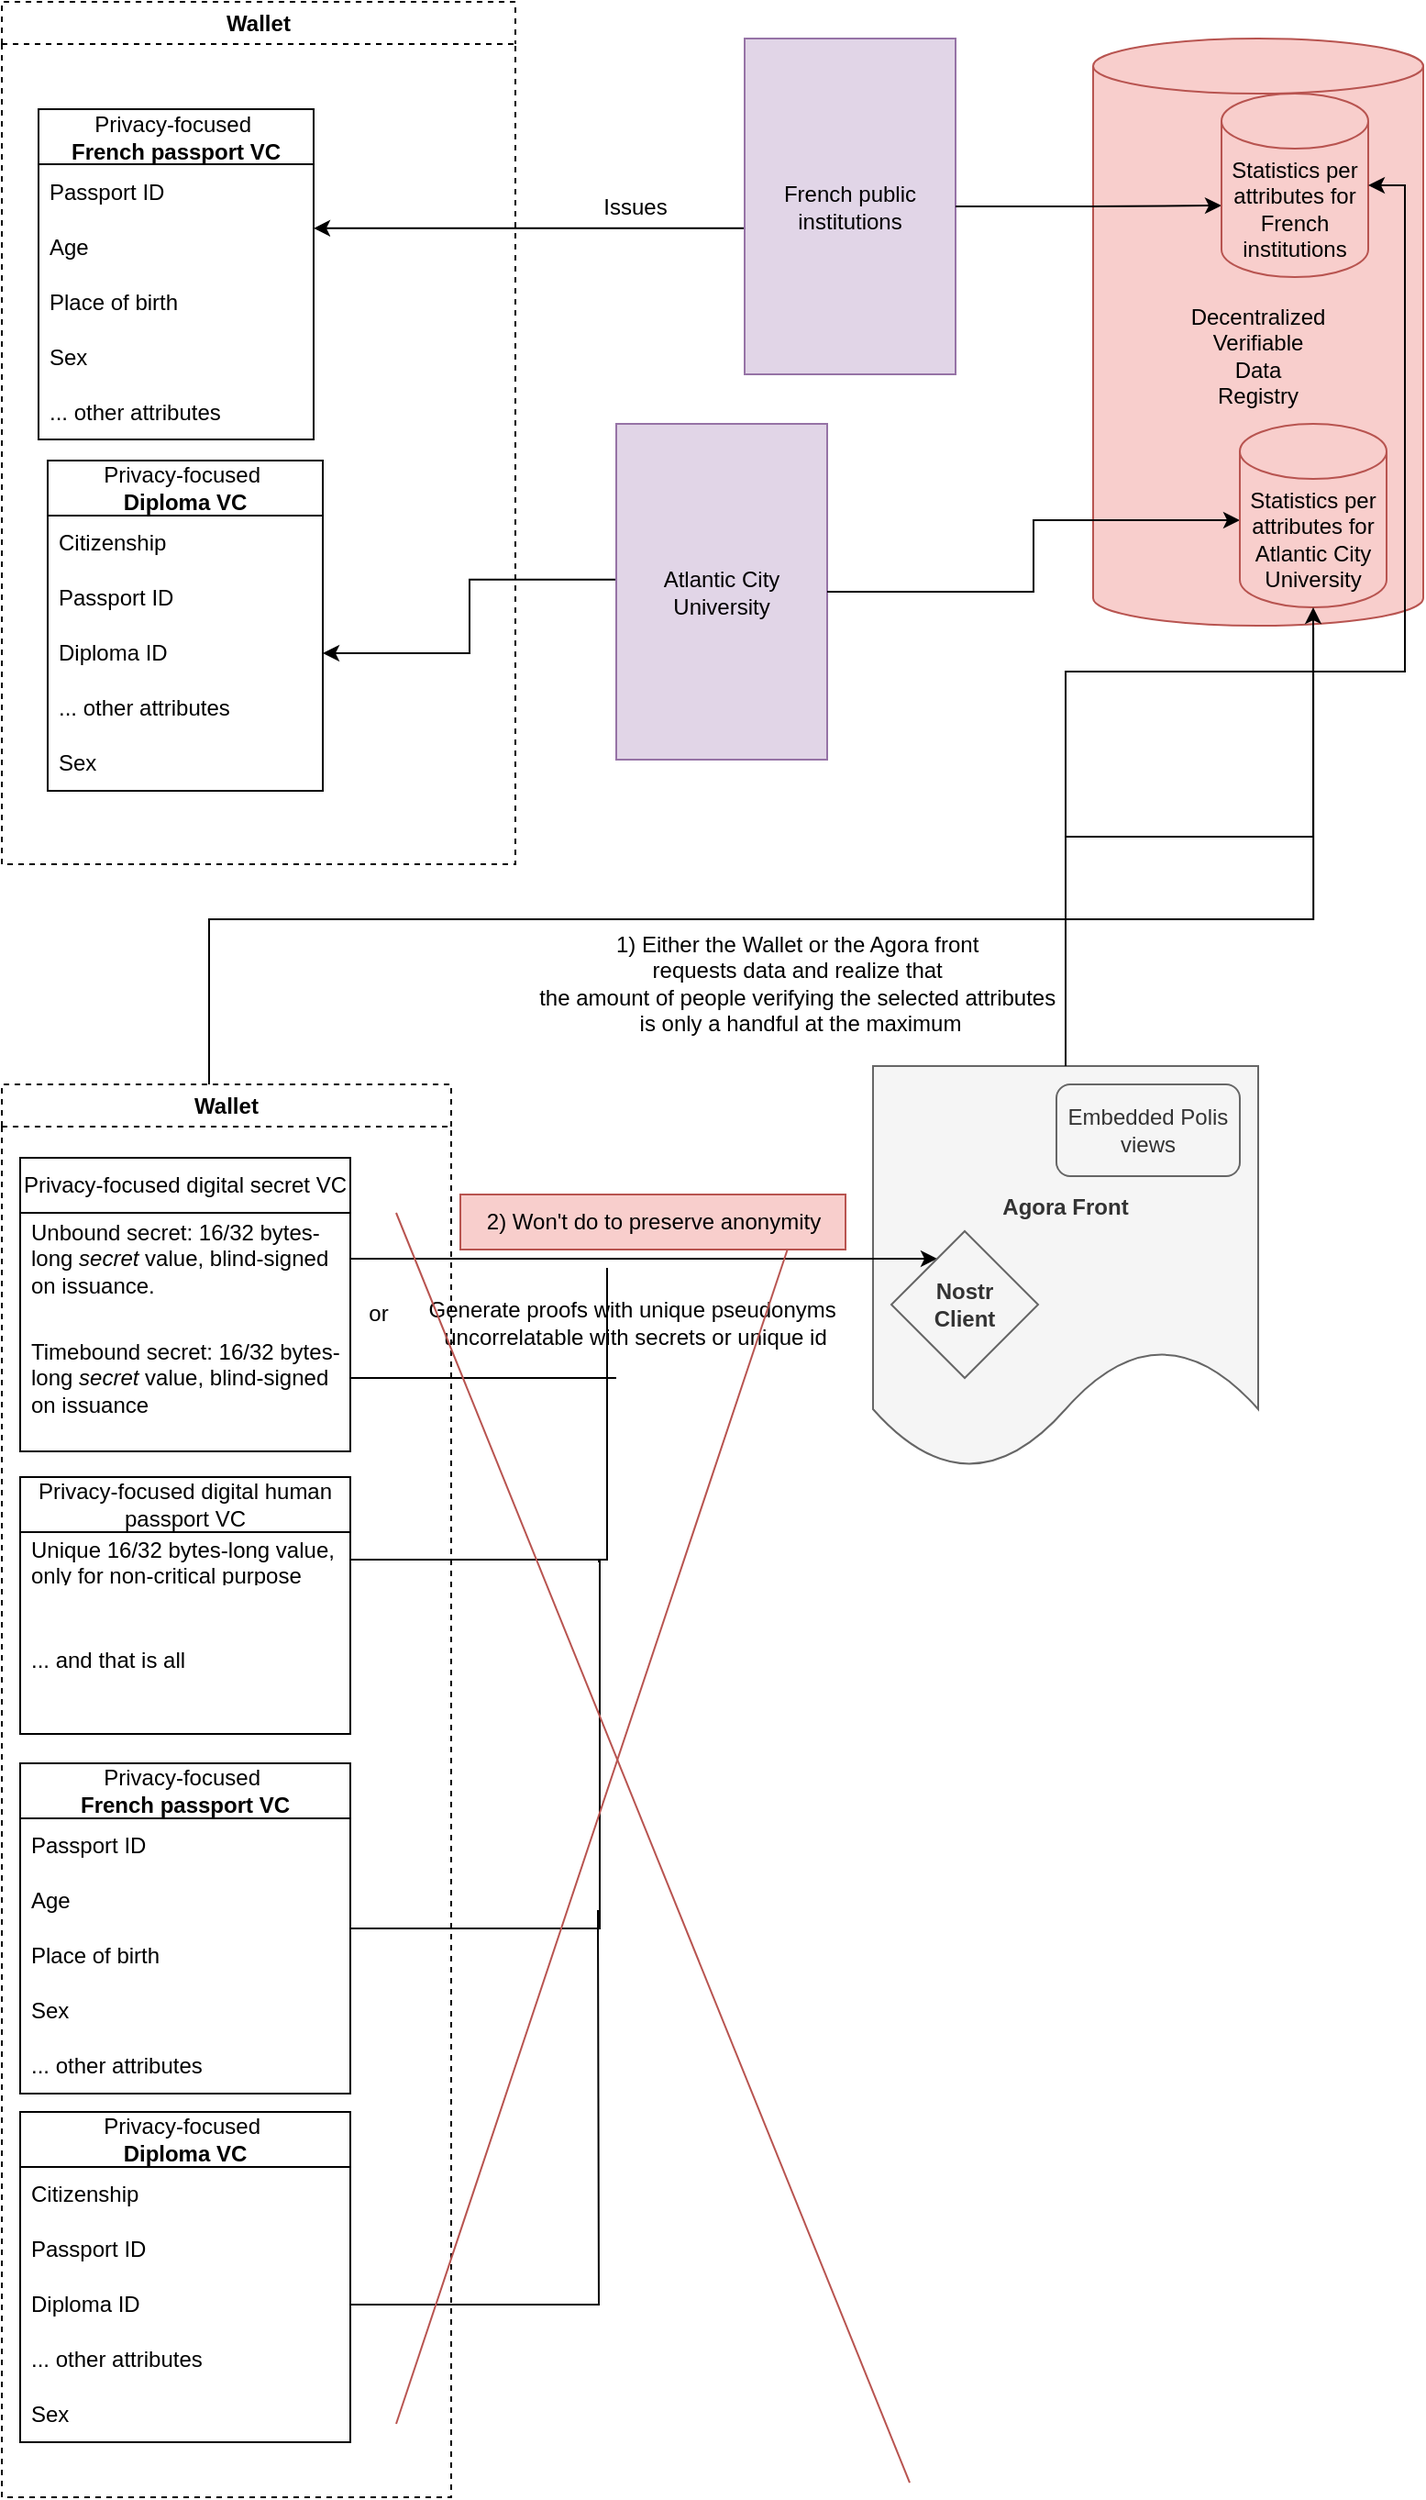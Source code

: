 <mxfile version="24.7.5">
  <diagram id="BOabqvcUT-HDXYM-wLo1" name="Page-1">
    <mxGraphModel dx="1434" dy="822" grid="1" gridSize="10" guides="1" tooltips="1" connect="1" arrows="1" fold="1" page="1" pageScale="1" pageWidth="850" pageHeight="1100" math="0" shadow="0">
      <root>
        <mxCell id="0" />
        <mxCell id="1" parent="0" />
        <mxCell id="MHCM0cQoQ7_CIhpQqt6W-55" value="&lt;div style=&quot;text-align: justify;&quot;&gt;&lt;span style=&quot;background-color: initial;&quot;&gt;Agora Front&lt;/span&gt;&lt;/div&gt;" style="shape=document;whiteSpace=wrap;html=1;boundedLbl=1;fontStyle=1;fillColor=#f5f5f5;fontColor=#333333;strokeColor=#666666;" parent="1" vertex="1">
          <mxGeometry x="500" y="1000" width="210" height="220" as="geometry" />
        </mxCell>
        <mxCell id="MHCM0cQoQ7_CIhpQqt6W-19" style="edgeStyle=orthogonalEdgeStyle;rounded=0;orthogonalLoop=1;jettySize=auto;html=1;exitX=1;exitY=0.5;exitDx=0;exitDy=0;" parent="1" source="MHCM0cQoQ7_CIhpQqt6W-40" target="MHCM0cQoQ7_CIhpQqt6W-44" edge="1">
          <mxGeometry relative="1" as="geometry">
            <mxPoint x="230" y="1085" as="sourcePoint" />
            <mxPoint x="510" y="1130" as="targetPoint" />
            <Array as="points">
              <mxPoint x="440" y="1105" />
              <mxPoint x="440" y="1105" />
            </Array>
          </mxGeometry>
        </mxCell>
        <mxCell id="MHCM0cQoQ7_CIhpQqt6W-25" style="edgeStyle=orthogonalEdgeStyle;rounded=0;orthogonalLoop=1;jettySize=auto;html=1;entryX=1;entryY=0.5;entryDx=0;entryDy=0;exitX=0;exitY=0.464;exitDx=0;exitDy=0;exitPerimeter=0;" parent="1" target="giGHLxBfAEVUItViNjpn-11" edge="1" source="9nqw4tdUZu72CzklbR2p-28">
          <mxGeometry relative="1" as="geometry">
            <Array as="points" />
            <mxPoint x="525" y="771.5" as="sourcePoint" />
            <mxPoint x="216.08" y="771.54" as="targetPoint" />
          </mxGeometry>
        </mxCell>
        <mxCell id="MHCM0cQoQ7_CIhpQqt6W-27" value="Privacy-focused&amp;nbsp;&lt;div&gt;&lt;b&gt;French passport VC&lt;/b&gt;&lt;/div&gt;" style="swimlane;fontStyle=0;childLayout=stackLayout;horizontal=1;startSize=30;horizontalStack=0;resizeParent=1;resizeParentMax=0;resizeLast=0;collapsible=1;marginBottom=0;whiteSpace=wrap;html=1;" parent="1" vertex="1">
          <mxGeometry x="45" y="478.5" width="150" height="180" as="geometry" />
        </mxCell>
        <mxCell id="MHCM0cQoQ7_CIhpQqt6W-28" value="Passport ID" style="text;strokeColor=none;fillColor=none;align=left;verticalAlign=middle;spacingLeft=4;spacingRight=4;overflow=hidden;points=[[0,0.5],[1,0.5]];portConstraint=eastwest;rotatable=0;whiteSpace=wrap;html=1;" parent="MHCM0cQoQ7_CIhpQqt6W-27" vertex="1">
          <mxGeometry y="30" width="150" height="30" as="geometry" />
        </mxCell>
        <mxCell id="MHCM0cQoQ7_CIhpQqt6W-29" value="Age" style="text;strokeColor=none;fillColor=none;align=left;verticalAlign=middle;spacingLeft=4;spacingRight=4;overflow=hidden;points=[[0,0.5],[1,0.5]];portConstraint=eastwest;rotatable=0;whiteSpace=wrap;html=1;" parent="MHCM0cQoQ7_CIhpQqt6W-27" vertex="1">
          <mxGeometry y="60" width="150" height="30" as="geometry" />
        </mxCell>
        <mxCell id="giGHLxBfAEVUItViNjpn-6" value="Place of birth" style="text;strokeColor=none;fillColor=none;align=left;verticalAlign=middle;spacingLeft=4;spacingRight=4;overflow=hidden;points=[[0,0.5],[1,0.5]];portConstraint=eastwest;rotatable=0;whiteSpace=wrap;html=1;" vertex="1" parent="MHCM0cQoQ7_CIhpQqt6W-27">
          <mxGeometry y="90" width="150" height="30" as="geometry" />
        </mxCell>
        <mxCell id="giGHLxBfAEVUItViNjpn-7" value="Sex" style="text;strokeColor=none;fillColor=none;align=left;verticalAlign=middle;spacingLeft=4;spacingRight=4;overflow=hidden;points=[[0,0.5],[1,0.5]];portConstraint=eastwest;rotatable=0;whiteSpace=wrap;html=1;" vertex="1" parent="MHCM0cQoQ7_CIhpQqt6W-27">
          <mxGeometry y="120" width="150" height="30" as="geometry" />
        </mxCell>
        <mxCell id="giGHLxBfAEVUItViNjpn-8" value="... other attributes" style="text;strokeColor=none;fillColor=none;align=left;verticalAlign=middle;spacingLeft=4;spacingRight=4;overflow=hidden;points=[[0,0.5],[1,0.5]];portConstraint=eastwest;rotatable=0;whiteSpace=wrap;html=1;" vertex="1" parent="MHCM0cQoQ7_CIhpQqt6W-27">
          <mxGeometry y="150" width="150" height="30" as="geometry" />
        </mxCell>
        <mxCell id="MHCM0cQoQ7_CIhpQqt6W-31" style="edgeStyle=orthogonalEdgeStyle;rounded=0;orthogonalLoop=1;jettySize=auto;html=1;entryX=1;entryY=0.163;entryDx=0;entryDy=0;entryPerimeter=0;exitX=0.035;exitY=0.574;exitDx=0;exitDy=0;exitPerimeter=0;" parent="1" target="MHCM0cQoQ7_CIhpQqt6W-29" edge="1" source="9nqw4tdUZu72CzklbR2p-29">
          <mxGeometry relative="1" as="geometry">
            <Array as="points">
              <mxPoint x="434" y="543" />
            </Array>
            <mxPoint x="522.5" y="551.5" as="sourcePoint" />
            <mxPoint x="235" y="551.5" as="targetPoint" />
          </mxGeometry>
        </mxCell>
        <mxCell id="MHCM0cQoQ7_CIhpQqt6W-32" value="Issues" style="text;html=1;align=center;verticalAlign=middle;resizable=0;points=[];autosize=1;strokeColor=none;fillColor=none;" parent="1" vertex="1">
          <mxGeometry x="340" y="516.5" width="60" height="30" as="geometry" />
        </mxCell>
        <mxCell id="MHCM0cQoQ7_CIhpQqt6W-39" value="Privacy-focused digital secret VC" style="swimlane;fontStyle=0;childLayout=stackLayout;horizontal=1;startSize=30;horizontalStack=0;resizeParent=1;resizeParentMax=0;resizeLast=0;collapsible=1;marginBottom=0;whiteSpace=wrap;html=1;" parent="1" vertex="1">
          <mxGeometry x="35" y="1050" width="180" height="160" as="geometry" />
        </mxCell>
        <mxCell id="MHCM0cQoQ7_CIhpQqt6W-40" value="Unbound secret: 16/32 bytes-long&amp;nbsp;&lt;i&gt;secret&lt;/i&gt;&amp;nbsp;value, blind-signed on issuance." style="text;strokeColor=none;fillColor=none;align=left;verticalAlign=middle;spacingLeft=4;spacingRight=4;overflow=hidden;points=[[0,0.5],[1,0.5]];portConstraint=eastwest;rotatable=0;whiteSpace=wrap;html=1;" parent="MHCM0cQoQ7_CIhpQqt6W-39" vertex="1">
          <mxGeometry y="30" width="180" height="50" as="geometry" />
        </mxCell>
        <mxCell id="MHCM0cQoQ7_CIhpQqt6W-42" style="edgeStyle=orthogonalEdgeStyle;rounded=0;orthogonalLoop=1;jettySize=auto;html=1;endArrow=none;endFill=0;" parent="MHCM0cQoQ7_CIhpQqt6W-39" source="MHCM0cQoQ7_CIhpQqt6W-41" edge="1">
          <mxGeometry relative="1" as="geometry">
            <mxPoint x="325" y="120" as="targetPoint" />
          </mxGeometry>
        </mxCell>
        <mxCell id="MHCM0cQoQ7_CIhpQqt6W-41" value="Timebound secret: 16/32 bytes-long &lt;i&gt;secret &lt;/i&gt;value, blind-signed on issuance" style="text;strokeColor=none;fillColor=none;align=left;verticalAlign=middle;spacingLeft=4;spacingRight=4;overflow=hidden;points=[[0,0.5],[1,0.5]];portConstraint=eastwest;rotatable=0;whiteSpace=wrap;html=1;" parent="MHCM0cQoQ7_CIhpQqt6W-39" vertex="1">
          <mxGeometry y="80" width="180" height="80" as="geometry" />
        </mxCell>
        <mxCell id="MHCM0cQoQ7_CIhpQqt6W-43" value="Generate proofs with unique pseudonyms&amp;nbsp;&lt;div&gt;uncorrelatable with secrets or unique id&lt;/div&gt;" style="text;html=1;align=center;verticalAlign=middle;resizable=0;points=[];autosize=1;strokeColor=none;fillColor=none;" parent="1" vertex="1">
          <mxGeometry x="245" y="1120" width="250" height="40" as="geometry" />
        </mxCell>
        <mxCell id="MHCM0cQoQ7_CIhpQqt6W-44" value="&lt;b&gt;Nostr&lt;/b&gt;&lt;div&gt;&lt;b&gt;Client&lt;/b&gt;&lt;/div&gt;" style="rhombus;whiteSpace=wrap;html=1;fillColor=#f5f5f5;fontColor=#333333;strokeColor=#666666;" parent="1" vertex="1">
          <mxGeometry x="510" y="1090" width="80" height="80" as="geometry" />
        </mxCell>
        <mxCell id="MHCM0cQoQ7_CIhpQqt6W-50" value="or" style="text;html=1;align=center;verticalAlign=middle;resizable=0;points=[];autosize=1;strokeColor=none;fillColor=none;" parent="1" vertex="1">
          <mxGeometry x="215" y="1120" width="30" height="30" as="geometry" />
        </mxCell>
        <mxCell id="giGHLxBfAEVUItViNjpn-43" style="edgeStyle=orthogonalEdgeStyle;rounded=0;orthogonalLoop=1;jettySize=auto;html=1;endArrow=none;endFill=0;entryX=0.667;entryY=1.003;entryDx=0;entryDy=0;entryPerimeter=0;" edge="1" parent="1" source="9nqw4tdUZu72CzklbR2p-24" target="fR_ARmtr7QuyC3QkmkuL-1">
          <mxGeometry relative="1" as="geometry">
            <mxPoint x="600" y="920" as="targetPoint" />
            <Array as="points">
              <mxPoint x="138" y="920" />
              <mxPoint x="740" y="920" />
            </Array>
          </mxGeometry>
        </mxCell>
        <mxCell id="9nqw4tdUZu72CzklbR2p-24" value="Wallet" style="swimlane;whiteSpace=wrap;html=1;dashed=1;" parent="1" vertex="1">
          <mxGeometry x="25" y="1010" width="245" height="770" as="geometry" />
        </mxCell>
        <mxCell id="MHCM0cQoQ7_CIhpQqt6W-20" style="edgeStyle=orthogonalEdgeStyle;rounded=0;orthogonalLoop=1;jettySize=auto;html=1;endArrow=none;endFill=0;exitX=1;exitY=0.5;exitDx=0;exitDy=0;" parent="9nqw4tdUZu72CzklbR2p-24" source="MHCM0cQoQ7_CIhpQqt6W-37" edge="1">
          <mxGeometry relative="1" as="geometry">
            <mxPoint x="330" y="100" as="targetPoint" />
            <mxPoint x="200" y="39" as="sourcePoint" />
            <Array as="points">
              <mxPoint x="330" y="259" />
              <mxPoint x="330" y="100" />
            </Array>
          </mxGeometry>
        </mxCell>
        <mxCell id="MHCM0cQoQ7_CIhpQqt6W-36" value="Privacy-focused digital human passport VC" style="swimlane;fontStyle=0;childLayout=stackLayout;horizontal=1;startSize=30;horizontalStack=0;resizeParent=1;resizeParentMax=0;resizeLast=0;collapsible=1;marginBottom=0;whiteSpace=wrap;html=1;" parent="9nqw4tdUZu72CzklbR2p-24" vertex="1">
          <mxGeometry x="10" y="214" width="180" height="140" as="geometry" />
        </mxCell>
        <mxCell id="MHCM0cQoQ7_CIhpQqt6W-37" value="Unique 16/32 bytes-long value, only for non-critical purpose" style="text;strokeColor=none;fillColor=none;align=left;verticalAlign=middle;spacingLeft=4;spacingRight=4;overflow=hidden;points=[[0,0.5],[1,0.5]];portConstraint=eastwest;rotatable=0;whiteSpace=wrap;html=1;" parent="MHCM0cQoQ7_CIhpQqt6W-36" vertex="1">
          <mxGeometry y="30" width="180" height="30" as="geometry" />
        </mxCell>
        <mxCell id="MHCM0cQoQ7_CIhpQqt6W-38" value="... and that is all" style="text;strokeColor=none;fillColor=none;align=left;verticalAlign=middle;spacingLeft=4;spacingRight=4;overflow=hidden;points=[[0,0.5],[1,0.5]];portConstraint=eastwest;rotatable=0;whiteSpace=wrap;html=1;" parent="MHCM0cQoQ7_CIhpQqt6W-36" vertex="1">
          <mxGeometry y="60" width="180" height="80" as="geometry" />
        </mxCell>
        <mxCell id="giGHLxBfAEVUItViNjpn-33" style="edgeStyle=orthogonalEdgeStyle;rounded=0;orthogonalLoop=1;jettySize=auto;html=1;endArrow=none;endFill=0;" edge="1" parent="9nqw4tdUZu72CzklbR2p-24" source="giGHLxBfAEVUItViNjpn-20">
          <mxGeometry relative="1" as="geometry">
            <mxPoint x="325" y="260" as="targetPoint" />
            <Array as="points">
              <mxPoint x="326" y="460" />
            </Array>
          </mxGeometry>
        </mxCell>
        <mxCell id="giGHLxBfAEVUItViNjpn-20" value="Privacy-focused&amp;nbsp;&lt;div&gt;&lt;b&gt;French passport VC&lt;/b&gt;&lt;/div&gt;" style="swimlane;fontStyle=0;childLayout=stackLayout;horizontal=1;startSize=30;horizontalStack=0;resizeParent=1;resizeParentMax=0;resizeLast=0;collapsible=1;marginBottom=0;whiteSpace=wrap;html=1;" vertex="1" parent="9nqw4tdUZu72CzklbR2p-24">
          <mxGeometry x="10" y="370" width="180" height="180" as="geometry" />
        </mxCell>
        <mxCell id="giGHLxBfAEVUItViNjpn-21" value="Passport ID" style="text;strokeColor=none;fillColor=none;align=left;verticalAlign=middle;spacingLeft=4;spacingRight=4;overflow=hidden;points=[[0,0.5],[1,0.5]];portConstraint=eastwest;rotatable=0;whiteSpace=wrap;html=1;" vertex="1" parent="giGHLxBfAEVUItViNjpn-20">
          <mxGeometry y="30" width="180" height="30" as="geometry" />
        </mxCell>
        <mxCell id="giGHLxBfAEVUItViNjpn-22" value="Age" style="text;strokeColor=none;fillColor=none;align=left;verticalAlign=middle;spacingLeft=4;spacingRight=4;overflow=hidden;points=[[0,0.5],[1,0.5]];portConstraint=eastwest;rotatable=0;whiteSpace=wrap;html=1;" vertex="1" parent="giGHLxBfAEVUItViNjpn-20">
          <mxGeometry y="60" width="180" height="30" as="geometry" />
        </mxCell>
        <mxCell id="giGHLxBfAEVUItViNjpn-23" value="Place of birth" style="text;strokeColor=none;fillColor=none;align=left;verticalAlign=middle;spacingLeft=4;spacingRight=4;overflow=hidden;points=[[0,0.5],[1,0.5]];portConstraint=eastwest;rotatable=0;whiteSpace=wrap;html=1;" vertex="1" parent="giGHLxBfAEVUItViNjpn-20">
          <mxGeometry y="90" width="180" height="30" as="geometry" />
        </mxCell>
        <mxCell id="giGHLxBfAEVUItViNjpn-24" value="Sex" style="text;strokeColor=none;fillColor=none;align=left;verticalAlign=middle;spacingLeft=4;spacingRight=4;overflow=hidden;points=[[0,0.5],[1,0.5]];portConstraint=eastwest;rotatable=0;whiteSpace=wrap;html=1;" vertex="1" parent="giGHLxBfAEVUItViNjpn-20">
          <mxGeometry y="120" width="180" height="30" as="geometry" />
        </mxCell>
        <mxCell id="giGHLxBfAEVUItViNjpn-25" value="... other attributes" style="text;strokeColor=none;fillColor=none;align=left;verticalAlign=middle;spacingLeft=4;spacingRight=4;overflow=hidden;points=[[0,0.5],[1,0.5]];portConstraint=eastwest;rotatable=0;whiteSpace=wrap;html=1;" vertex="1" parent="giGHLxBfAEVUItViNjpn-20">
          <mxGeometry y="150" width="180" height="30" as="geometry" />
        </mxCell>
        <mxCell id="giGHLxBfAEVUItViNjpn-26" value="Privacy-focused&amp;nbsp;&lt;div&gt;&lt;b&gt;Diploma VC&lt;/b&gt;&lt;/div&gt;" style="swimlane;fontStyle=0;childLayout=stackLayout;horizontal=1;startSize=30;horizontalStack=0;resizeParent=1;resizeParentMax=0;resizeLast=0;collapsible=1;marginBottom=0;whiteSpace=wrap;html=1;" vertex="1" parent="9nqw4tdUZu72CzklbR2p-24">
          <mxGeometry x="10" y="560" width="180" height="180" as="geometry" />
        </mxCell>
        <mxCell id="giGHLxBfAEVUItViNjpn-27" value="Citizenship" style="text;strokeColor=none;fillColor=none;align=left;verticalAlign=middle;spacingLeft=4;spacingRight=4;overflow=hidden;points=[[0,0.5],[1,0.5]];portConstraint=eastwest;rotatable=0;whiteSpace=wrap;html=1;" vertex="1" parent="giGHLxBfAEVUItViNjpn-26">
          <mxGeometry y="30" width="180" height="30" as="geometry" />
        </mxCell>
        <mxCell id="giGHLxBfAEVUItViNjpn-28" value="Passport ID" style="text;strokeColor=none;fillColor=none;align=left;verticalAlign=middle;spacingLeft=4;spacingRight=4;overflow=hidden;points=[[0,0.5],[1,0.5]];portConstraint=eastwest;rotatable=0;whiteSpace=wrap;html=1;" vertex="1" parent="giGHLxBfAEVUItViNjpn-26">
          <mxGeometry y="60" width="180" height="30" as="geometry" />
        </mxCell>
        <mxCell id="giGHLxBfAEVUItViNjpn-35" style="edgeStyle=orthogonalEdgeStyle;rounded=0;orthogonalLoop=1;jettySize=auto;html=1;endArrow=none;endFill=0;" edge="1" parent="giGHLxBfAEVUItViNjpn-26" source="giGHLxBfAEVUItViNjpn-29">
          <mxGeometry relative="1" as="geometry">
            <mxPoint x="315" y="-110" as="targetPoint" />
          </mxGeometry>
        </mxCell>
        <mxCell id="giGHLxBfAEVUItViNjpn-29" value="Diploma ID" style="text;strokeColor=none;fillColor=none;align=left;verticalAlign=middle;spacingLeft=4;spacingRight=4;overflow=hidden;points=[[0,0.5],[1,0.5]];portConstraint=eastwest;rotatable=0;whiteSpace=wrap;html=1;" vertex="1" parent="giGHLxBfAEVUItViNjpn-26">
          <mxGeometry y="90" width="180" height="30" as="geometry" />
        </mxCell>
        <mxCell id="giGHLxBfAEVUItViNjpn-30" value="... other attributes" style="text;strokeColor=none;fillColor=none;align=left;verticalAlign=middle;spacingLeft=4;spacingRight=4;overflow=hidden;points=[[0,0.5],[1,0.5]];portConstraint=eastwest;rotatable=0;whiteSpace=wrap;html=1;" vertex="1" parent="giGHLxBfAEVUItViNjpn-26">
          <mxGeometry y="120" width="180" height="30" as="geometry" />
        </mxCell>
        <mxCell id="giGHLxBfAEVUItViNjpn-31" value="Sex" style="text;strokeColor=none;fillColor=none;align=left;verticalAlign=middle;spacingLeft=4;spacingRight=4;overflow=hidden;points=[[0,0.5],[1,0.5]];portConstraint=eastwest;rotatable=0;whiteSpace=wrap;html=1;" vertex="1" parent="giGHLxBfAEVUItViNjpn-26">
          <mxGeometry y="150" width="180" height="30" as="geometry" />
        </mxCell>
        <mxCell id="9nqw4tdUZu72CzklbR2p-28" value="&lt;div&gt;Atlantic City University&lt;/div&gt;" style="rounded=0;whiteSpace=wrap;html=1;fillColor=#e1d5e7;strokeColor=#9673a6;" parent="1" vertex="1">
          <mxGeometry x="360" y="650" width="115" height="183" as="geometry" />
        </mxCell>
        <mxCell id="9nqw4tdUZu72CzklbR2p-29" value="French public institutions" style="rounded=0;whiteSpace=wrap;html=1;fillColor=#e1d5e7;strokeColor=#9673a6;" parent="1" vertex="1">
          <mxGeometry x="430" y="440" width="115" height="183" as="geometry" />
        </mxCell>
        <mxCell id="9nqw4tdUZu72CzklbR2p-31" value="Wallet" style="swimlane;whiteSpace=wrap;html=1;dashed=1;" parent="1" vertex="1">
          <mxGeometry x="25" y="420" width="280" height="470" as="geometry" />
        </mxCell>
        <mxCell id="giGHLxBfAEVUItViNjpn-9" value="Privacy-focused&amp;nbsp;&lt;div&gt;&lt;b&gt;Diploma VC&lt;/b&gt;&lt;/div&gt;" style="swimlane;fontStyle=0;childLayout=stackLayout;horizontal=1;startSize=30;horizontalStack=0;resizeParent=1;resizeParentMax=0;resizeLast=0;collapsible=1;marginBottom=0;whiteSpace=wrap;html=1;" vertex="1" parent="9nqw4tdUZu72CzklbR2p-31">
          <mxGeometry x="25" y="250" width="150" height="180" as="geometry" />
        </mxCell>
        <mxCell id="giGHLxBfAEVUItViNjpn-15" value="Citizenship" style="text;strokeColor=none;fillColor=none;align=left;verticalAlign=middle;spacingLeft=4;spacingRight=4;overflow=hidden;points=[[0,0.5],[1,0.5]];portConstraint=eastwest;rotatable=0;whiteSpace=wrap;html=1;" vertex="1" parent="giGHLxBfAEVUItViNjpn-9">
          <mxGeometry y="30" width="150" height="30" as="geometry" />
        </mxCell>
        <mxCell id="giGHLxBfAEVUItViNjpn-10" value="Passport ID" style="text;strokeColor=none;fillColor=none;align=left;verticalAlign=middle;spacingLeft=4;spacingRight=4;overflow=hidden;points=[[0,0.5],[1,0.5]];portConstraint=eastwest;rotatable=0;whiteSpace=wrap;html=1;" vertex="1" parent="giGHLxBfAEVUItViNjpn-9">
          <mxGeometry y="60" width="150" height="30" as="geometry" />
        </mxCell>
        <mxCell id="giGHLxBfAEVUItViNjpn-11" value="Diploma ID" style="text;strokeColor=none;fillColor=none;align=left;verticalAlign=middle;spacingLeft=4;spacingRight=4;overflow=hidden;points=[[0,0.5],[1,0.5]];portConstraint=eastwest;rotatable=0;whiteSpace=wrap;html=1;" vertex="1" parent="giGHLxBfAEVUItViNjpn-9">
          <mxGeometry y="90" width="150" height="30" as="geometry" />
        </mxCell>
        <mxCell id="giGHLxBfAEVUItViNjpn-12" value="... other attributes" style="text;strokeColor=none;fillColor=none;align=left;verticalAlign=middle;spacingLeft=4;spacingRight=4;overflow=hidden;points=[[0,0.5],[1,0.5]];portConstraint=eastwest;rotatable=0;whiteSpace=wrap;html=1;" vertex="1" parent="giGHLxBfAEVUItViNjpn-9">
          <mxGeometry y="120" width="150" height="30" as="geometry" />
        </mxCell>
        <mxCell id="giGHLxBfAEVUItViNjpn-13" value="Sex" style="text;strokeColor=none;fillColor=none;align=left;verticalAlign=middle;spacingLeft=4;spacingRight=4;overflow=hidden;points=[[0,0.5],[1,0.5]];portConstraint=eastwest;rotatable=0;whiteSpace=wrap;html=1;" vertex="1" parent="giGHLxBfAEVUItViNjpn-9">
          <mxGeometry y="150" width="150" height="30" as="geometry" />
        </mxCell>
        <mxCell id="fR_ARmtr7QuyC3QkmkuL-1" value="Decentralized&lt;div&gt;Verifiable&lt;div&gt;Data&lt;/div&gt;&lt;div&gt;Registry&lt;/div&gt;&lt;/div&gt;" style="shape=cylinder3;whiteSpace=wrap;html=1;boundedLbl=1;backgroundOutline=1;size=15;fillColor=#f8cecc;strokeColor=#b85450;" parent="1" vertex="1">
          <mxGeometry x="620" y="440" width="180" height="320" as="geometry" />
        </mxCell>
        <mxCell id="fR_ARmtr7QuyC3QkmkuL-2" style="edgeStyle=orthogonalEdgeStyle;rounded=0;orthogonalLoop=1;jettySize=auto;html=1;entryX=0;entryY=0.61;entryDx=0;entryDy=0;entryPerimeter=0;" parent="1" source="9nqw4tdUZu72CzklbR2p-29" target="giGHLxBfAEVUItViNjpn-18" edge="1">
          <mxGeometry relative="1" as="geometry">
            <mxPoint x="734" y="531" as="targetPoint" />
          </mxGeometry>
        </mxCell>
        <mxCell id="fR_ARmtr7QuyC3QkmkuL-3" style="edgeStyle=orthogonalEdgeStyle;rounded=0;orthogonalLoop=1;jettySize=auto;html=1;entryX=0;entryY=0;entryDx=0;entryDy=52.5;entryPerimeter=0;" parent="1" source="9nqw4tdUZu72CzklbR2p-28" target="giGHLxBfAEVUItViNjpn-17" edge="1">
          <mxGeometry relative="1" as="geometry" />
        </mxCell>
        <mxCell id="fR_ARmtr7QuyC3QkmkuL-11" value="Embedded Polis views" style="rounded=1;whiteSpace=wrap;html=1;fillColor=#f5f5f5;fontColor=#333333;strokeColor=#666666;" parent="1" vertex="1">
          <mxGeometry x="600" y="1010" width="100" height="50" as="geometry" />
        </mxCell>
        <mxCell id="giGHLxBfAEVUItViNjpn-17" value="Statistics per attributes for Atlantic City University" style="shape=cylinder3;whiteSpace=wrap;html=1;boundedLbl=1;backgroundOutline=1;size=15;fillColor=#f8cecc;strokeColor=#b85450;" vertex="1" parent="1">
          <mxGeometry x="700" y="650" width="80" height="100" as="geometry" />
        </mxCell>
        <mxCell id="giGHLxBfAEVUItViNjpn-18" value="Statistics per attributes for French institutions" style="shape=cylinder3;whiteSpace=wrap;html=1;boundedLbl=1;backgroundOutline=1;size=15;fillColor=#f8cecc;strokeColor=#b85450;" vertex="1" parent="1">
          <mxGeometry x="690" y="470" width="80" height="100" as="geometry" />
        </mxCell>
        <mxCell id="giGHLxBfAEVUItViNjpn-36" value="" style="endArrow=none;html=1;rounded=0;fillColor=#f8cecc;strokeColor=#b85450;" edge="1" parent="1">
          <mxGeometry width="50" height="50" relative="1" as="geometry">
            <mxPoint x="520" y="1772" as="sourcePoint" />
            <mxPoint x="240" y="1080" as="targetPoint" />
          </mxGeometry>
        </mxCell>
        <mxCell id="giGHLxBfAEVUItViNjpn-37" value="" style="endArrow=none;html=1;rounded=0;fillColor=#f8cecc;strokeColor=#b85450;" edge="1" parent="1">
          <mxGeometry width="50" height="50" relative="1" as="geometry">
            <mxPoint x="240" y="1740" as="sourcePoint" />
            <mxPoint x="460" y="1080" as="targetPoint" />
          </mxGeometry>
        </mxCell>
        <mxCell id="giGHLxBfAEVUItViNjpn-38" style="edgeStyle=orthogonalEdgeStyle;rounded=0;orthogonalLoop=1;jettySize=auto;html=1;" edge="1" parent="1" source="MHCM0cQoQ7_CIhpQqt6W-55" target="giGHLxBfAEVUItViNjpn-17">
          <mxGeometry relative="1" as="geometry" />
        </mxCell>
        <mxCell id="giGHLxBfAEVUItViNjpn-39" value="1) Either the Wallet or the Agora front&amp;nbsp;&lt;div&gt;requests data and realize t&lt;span style=&quot;background-color: initial;&quot;&gt;hat&amp;nbsp;&lt;/span&gt;&lt;/div&gt;&lt;div&gt;&lt;span style=&quot;background-color: initial;&quot;&gt;the amount&amp;nbsp;&lt;/span&gt;&lt;span style=&quot;background-color: initial;&quot;&gt;of people verifying the selected attributes&amp;nbsp;&lt;/span&gt;&lt;div&gt;&lt;span style=&quot;background-color: initial;&quot;&gt;is only a handful at the maximum&lt;/span&gt;&lt;/div&gt;&lt;/div&gt;" style="text;html=1;align=center;verticalAlign=middle;resizable=0;points=[];autosize=1;strokeColor=none;fillColor=none;" vertex="1" parent="1">
          <mxGeometry x="305" y="920" width="310" height="70" as="geometry" />
        </mxCell>
        <mxCell id="giGHLxBfAEVUItViNjpn-40" style="edgeStyle=orthogonalEdgeStyle;rounded=0;orthogonalLoop=1;jettySize=auto;html=1;entryX=1;entryY=0.5;entryDx=0;entryDy=0;entryPerimeter=0;" edge="1" parent="1" source="MHCM0cQoQ7_CIhpQqt6W-55" target="giGHLxBfAEVUItViNjpn-18">
          <mxGeometry relative="1" as="geometry" />
        </mxCell>
        <mxCell id="giGHLxBfAEVUItViNjpn-41" value="2) Won&#39;t do to preserve anonymity" style="text;html=1;align=center;verticalAlign=middle;resizable=0;points=[];autosize=1;strokeColor=#b85450;fillColor=#f8cecc;" vertex="1" parent="1">
          <mxGeometry x="275" y="1070" width="210" height="30" as="geometry" />
        </mxCell>
      </root>
    </mxGraphModel>
  </diagram>
</mxfile>
